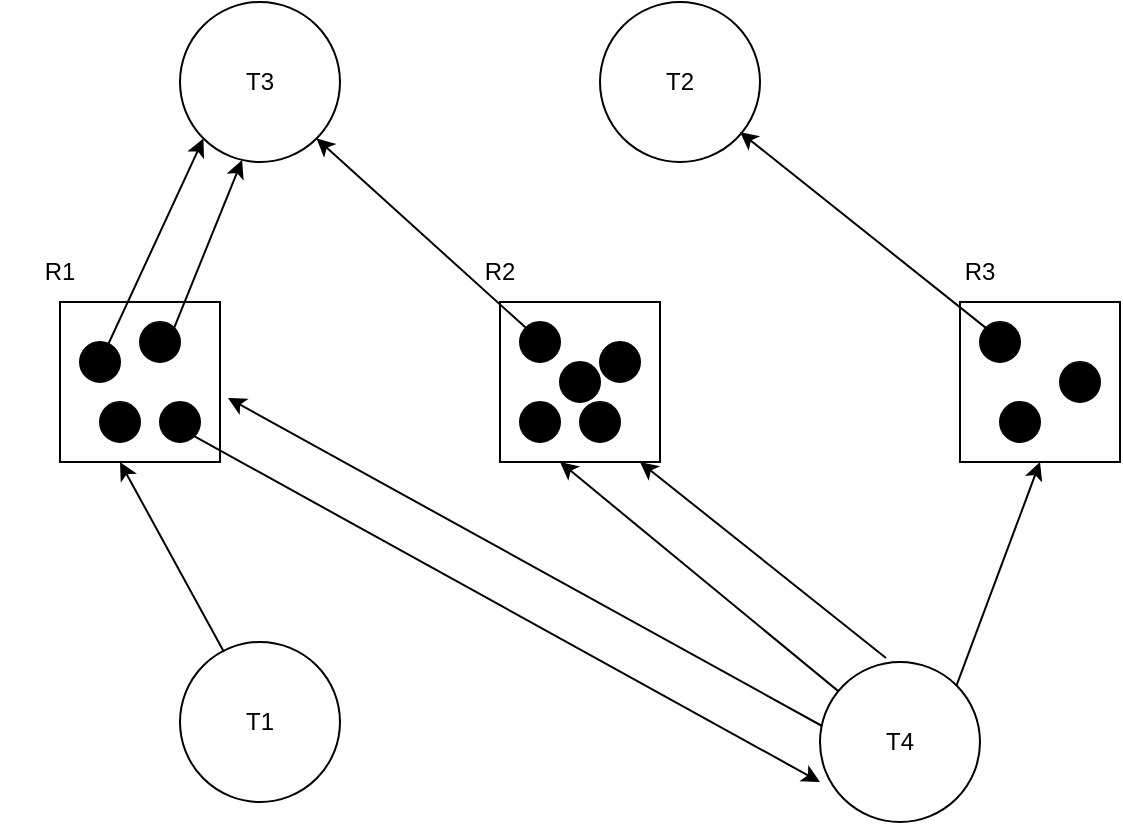 <mxfile version="21.3.5" type="github">
  <diagram name="Page-1" id="d6JsxiD6XvF5Bs98oeP-">
    <mxGraphModel dx="716" dy="459" grid="1" gridSize="10" guides="1" tooltips="1" connect="1" arrows="1" fold="1" page="1" pageScale="1" pageWidth="827" pageHeight="1169" math="0" shadow="0">
      <root>
        <mxCell id="0" />
        <mxCell id="1" parent="0" />
        <mxCell id="AtIPnx-lDhPquPcdFTo_-1" value="" style="whiteSpace=wrap;html=1;aspect=fixed;" vertex="1" parent="1">
          <mxGeometry x="330" y="200" width="80" height="80" as="geometry" />
        </mxCell>
        <mxCell id="AtIPnx-lDhPquPcdFTo_-2" value="" style="whiteSpace=wrap;html=1;aspect=fixed;" vertex="1" parent="1">
          <mxGeometry x="110" y="200" width="80" height="80" as="geometry" />
        </mxCell>
        <mxCell id="AtIPnx-lDhPquPcdFTo_-3" value="" style="whiteSpace=wrap;html=1;aspect=fixed;" vertex="1" parent="1">
          <mxGeometry x="560" y="200" width="80" height="80" as="geometry" />
        </mxCell>
        <mxCell id="AtIPnx-lDhPquPcdFTo_-4" value="T3" style="ellipse;whiteSpace=wrap;html=1;aspect=fixed;" vertex="1" parent="1">
          <mxGeometry x="170" y="50" width="80" height="80" as="geometry" />
        </mxCell>
        <mxCell id="AtIPnx-lDhPquPcdFTo_-5" value="T2" style="ellipse;whiteSpace=wrap;html=1;aspect=fixed;" vertex="1" parent="1">
          <mxGeometry x="380" y="50" width="80" height="80" as="geometry" />
        </mxCell>
        <mxCell id="AtIPnx-lDhPquPcdFTo_-6" value="T1" style="ellipse;whiteSpace=wrap;html=1;aspect=fixed;" vertex="1" parent="1">
          <mxGeometry x="170" y="370" width="80" height="80" as="geometry" />
        </mxCell>
        <mxCell id="AtIPnx-lDhPquPcdFTo_-7" value="T4" style="ellipse;whiteSpace=wrap;html=1;aspect=fixed;" vertex="1" parent="1">
          <mxGeometry x="490" y="380" width="80" height="80" as="geometry" />
        </mxCell>
        <mxCell id="AtIPnx-lDhPquPcdFTo_-8" value="" style="ellipse;whiteSpace=wrap;html=1;aspect=fixed;fillColor=#000000;" vertex="1" parent="1">
          <mxGeometry x="120" y="220" width="20" height="20" as="geometry" />
        </mxCell>
        <mxCell id="AtIPnx-lDhPquPcdFTo_-9" value="" style="ellipse;whiteSpace=wrap;html=1;aspect=fixed;fillColor=#000000;" vertex="1" parent="1">
          <mxGeometry x="150" y="210" width="20" height="20" as="geometry" />
        </mxCell>
        <mxCell id="AtIPnx-lDhPquPcdFTo_-10" value="" style="ellipse;whiteSpace=wrap;html=1;aspect=fixed;fillColor=#000000;" vertex="1" parent="1">
          <mxGeometry x="130" y="250" width="20" height="20" as="geometry" />
        </mxCell>
        <mxCell id="AtIPnx-lDhPquPcdFTo_-11" value="" style="ellipse;whiteSpace=wrap;html=1;aspect=fixed;fillColor=#000000;" vertex="1" parent="1">
          <mxGeometry x="160" y="250" width="20" height="20" as="geometry" />
        </mxCell>
        <mxCell id="AtIPnx-lDhPquPcdFTo_-12" value="" style="ellipse;whiteSpace=wrap;html=1;aspect=fixed;fillColor=#000000;" vertex="1" parent="1">
          <mxGeometry x="340" y="210" width="20" height="20" as="geometry" />
        </mxCell>
        <mxCell id="AtIPnx-lDhPquPcdFTo_-13" value="" style="ellipse;whiteSpace=wrap;html=1;aspect=fixed;fillColor=#000000;" vertex="1" parent="1">
          <mxGeometry x="380" y="220" width="20" height="20" as="geometry" />
        </mxCell>
        <mxCell id="AtIPnx-lDhPquPcdFTo_-14" value="" style="ellipse;whiteSpace=wrap;html=1;aspect=fixed;fillColor=#000000;" vertex="1" parent="1">
          <mxGeometry x="340" y="250" width="20" height="20" as="geometry" />
        </mxCell>
        <mxCell id="AtIPnx-lDhPquPcdFTo_-15" value="" style="ellipse;whiteSpace=wrap;html=1;aspect=fixed;fillColor=#000000;" vertex="1" parent="1">
          <mxGeometry x="370" y="250" width="20" height="20" as="geometry" />
        </mxCell>
        <mxCell id="AtIPnx-lDhPquPcdFTo_-16" value="" style="ellipse;whiteSpace=wrap;html=1;aspect=fixed;fillColor=#000000;" vertex="1" parent="1">
          <mxGeometry x="360" y="230" width="20" height="20" as="geometry" />
        </mxCell>
        <mxCell id="AtIPnx-lDhPquPcdFTo_-17" value="" style="ellipse;whiteSpace=wrap;html=1;aspect=fixed;fillColor=#000000;" vertex="1" parent="1">
          <mxGeometry x="570" y="210" width="20" height="20" as="geometry" />
        </mxCell>
        <mxCell id="AtIPnx-lDhPquPcdFTo_-18" value="" style="ellipse;whiteSpace=wrap;html=1;aspect=fixed;fillColor=#000000;" vertex="1" parent="1">
          <mxGeometry x="580" y="250" width="20" height="20" as="geometry" />
        </mxCell>
        <mxCell id="AtIPnx-lDhPquPcdFTo_-19" value="" style="ellipse;whiteSpace=wrap;html=1;aspect=fixed;fillColor=#000000;" vertex="1" parent="1">
          <mxGeometry x="610" y="230" width="20" height="20" as="geometry" />
        </mxCell>
        <mxCell id="AtIPnx-lDhPquPcdFTo_-20" value="R1" style="text;html=1;strokeColor=none;fillColor=none;align=center;verticalAlign=middle;whiteSpace=wrap;rounded=0;" vertex="1" parent="1">
          <mxGeometry x="80" y="170" width="60" height="30" as="geometry" />
        </mxCell>
        <mxCell id="AtIPnx-lDhPquPcdFTo_-21" value="R2" style="text;html=1;strokeColor=none;fillColor=none;align=center;verticalAlign=middle;whiteSpace=wrap;rounded=0;" vertex="1" parent="1">
          <mxGeometry x="300" y="170" width="60" height="30" as="geometry" />
        </mxCell>
        <mxCell id="AtIPnx-lDhPquPcdFTo_-22" value="R3" style="text;html=1;strokeColor=none;fillColor=none;align=center;verticalAlign=middle;whiteSpace=wrap;rounded=0;" vertex="1" parent="1">
          <mxGeometry x="540" y="170" width="60" height="30" as="geometry" />
        </mxCell>
        <mxCell id="AtIPnx-lDhPquPcdFTo_-23" value="" style="endArrow=classic;html=1;rounded=0;entryX=0.388;entryY=0.988;entryDx=0;entryDy=0;entryPerimeter=0;exitX=1;exitY=0;exitDx=0;exitDy=0;" edge="1" parent="1" source="AtIPnx-lDhPquPcdFTo_-9" target="AtIPnx-lDhPquPcdFTo_-4">
          <mxGeometry width="50" height="50" relative="1" as="geometry">
            <mxPoint x="390" y="320" as="sourcePoint" />
            <mxPoint x="440" y="270" as="targetPoint" />
          </mxGeometry>
        </mxCell>
        <mxCell id="AtIPnx-lDhPquPcdFTo_-24" value="" style="endArrow=classic;html=1;rounded=0;entryX=1;entryY=1;entryDx=0;entryDy=0;exitX=0;exitY=0;exitDx=0;exitDy=0;" edge="1" parent="1" source="AtIPnx-lDhPquPcdFTo_-12" target="AtIPnx-lDhPquPcdFTo_-4">
          <mxGeometry width="50" height="50" relative="1" as="geometry">
            <mxPoint x="177" y="223" as="sourcePoint" />
            <mxPoint x="211" y="139" as="targetPoint" />
          </mxGeometry>
        </mxCell>
        <mxCell id="AtIPnx-lDhPquPcdFTo_-25" value="" style="endArrow=classic;html=1;rounded=0;entryX=1;entryY=1;entryDx=0;entryDy=0;exitX=0;exitY=0;exitDx=0;exitDy=0;" edge="1" parent="1" source="AtIPnx-lDhPquPcdFTo_-17">
          <mxGeometry width="50" height="50" relative="1" as="geometry">
            <mxPoint x="555" y="210" as="sourcePoint" />
            <mxPoint x="450" y="115" as="targetPoint" />
          </mxGeometry>
        </mxCell>
        <mxCell id="AtIPnx-lDhPquPcdFTo_-26" value="" style="endArrow=classic;html=1;rounded=0;entryX=1;entryY=1;entryDx=0;entryDy=0;exitX=0;exitY=0;exitDx=0;exitDy=0;" edge="1" parent="1">
          <mxGeometry width="50" height="50" relative="1" as="geometry">
            <mxPoint x="523" y="378" as="sourcePoint" />
            <mxPoint x="400" y="280" as="targetPoint" />
          </mxGeometry>
        </mxCell>
        <mxCell id="AtIPnx-lDhPquPcdFTo_-27" value="" style="endArrow=classic;html=1;rounded=0;entryX=1;entryY=1;entryDx=0;entryDy=0;exitX=1;exitY=0;exitDx=0;exitDy=0;" edge="1" parent="1" source="AtIPnx-lDhPquPcdFTo_-7">
          <mxGeometry width="50" height="50" relative="1" as="geometry">
            <mxPoint x="723" y="378" as="sourcePoint" />
            <mxPoint x="600" y="280" as="targetPoint" />
          </mxGeometry>
        </mxCell>
        <mxCell id="AtIPnx-lDhPquPcdFTo_-28" value="" style="endArrow=classic;html=1;rounded=0;entryX=1;entryY=1;entryDx=0;entryDy=0;exitX=0.275;exitY=0.063;exitDx=0;exitDy=0;exitPerimeter=0;" edge="1" parent="1" source="AtIPnx-lDhPquPcdFTo_-6">
          <mxGeometry width="50" height="50" relative="1" as="geometry">
            <mxPoint x="98" y="392" as="sourcePoint" />
            <mxPoint x="140" y="280" as="targetPoint" />
          </mxGeometry>
        </mxCell>
        <mxCell id="AtIPnx-lDhPquPcdFTo_-29" value="" style="endArrow=classic;html=1;rounded=0;entryX=1;entryY=1;entryDx=0;entryDy=0;" edge="1" parent="1" source="AtIPnx-lDhPquPcdFTo_-7">
          <mxGeometry width="50" height="50" relative="1" as="geometry">
            <mxPoint x="318" y="392" as="sourcePoint" />
            <mxPoint x="360" y="280" as="targetPoint" />
          </mxGeometry>
        </mxCell>
        <mxCell id="AtIPnx-lDhPquPcdFTo_-30" value="" style="endArrow=classic;html=1;rounded=0;entryX=0;entryY=1;entryDx=0;entryDy=0;exitX=1;exitY=0;exitDx=0;exitDy=0;" edge="1" parent="1" target="AtIPnx-lDhPquPcdFTo_-4">
          <mxGeometry width="50" height="50" relative="1" as="geometry">
            <mxPoint x="130" y="230" as="sourcePoint" />
            <mxPoint x="172" y="118" as="targetPoint" />
          </mxGeometry>
        </mxCell>
        <mxCell id="AtIPnx-lDhPquPcdFTo_-32" value="" style="endArrow=classic;html=1;rounded=0;entryX=1.05;entryY=0.6;entryDx=0;entryDy=0;entryPerimeter=0;exitX=0.013;exitY=0.4;exitDx=0;exitDy=0;exitPerimeter=0;" edge="1" parent="1" source="AtIPnx-lDhPquPcdFTo_-7" target="AtIPnx-lDhPquPcdFTo_-2">
          <mxGeometry width="50" height="50" relative="1" as="geometry">
            <mxPoint x="480" y="400" as="sourcePoint" />
            <mxPoint x="190" y="280" as="targetPoint" />
          </mxGeometry>
        </mxCell>
        <mxCell id="AtIPnx-lDhPquPcdFTo_-33" value="" style="endArrow=classic;html=1;rounded=0;entryX=0;entryY=0.75;entryDx=0;entryDy=0;entryPerimeter=0;exitX=1;exitY=1;exitDx=0;exitDy=0;" edge="1" parent="1" source="AtIPnx-lDhPquPcdFTo_-11" target="AtIPnx-lDhPquPcdFTo_-7">
          <mxGeometry width="50" height="50" relative="1" as="geometry">
            <mxPoint x="506" y="472" as="sourcePoint" />
            <mxPoint x="220" y="320" as="targetPoint" />
          </mxGeometry>
        </mxCell>
      </root>
    </mxGraphModel>
  </diagram>
</mxfile>
